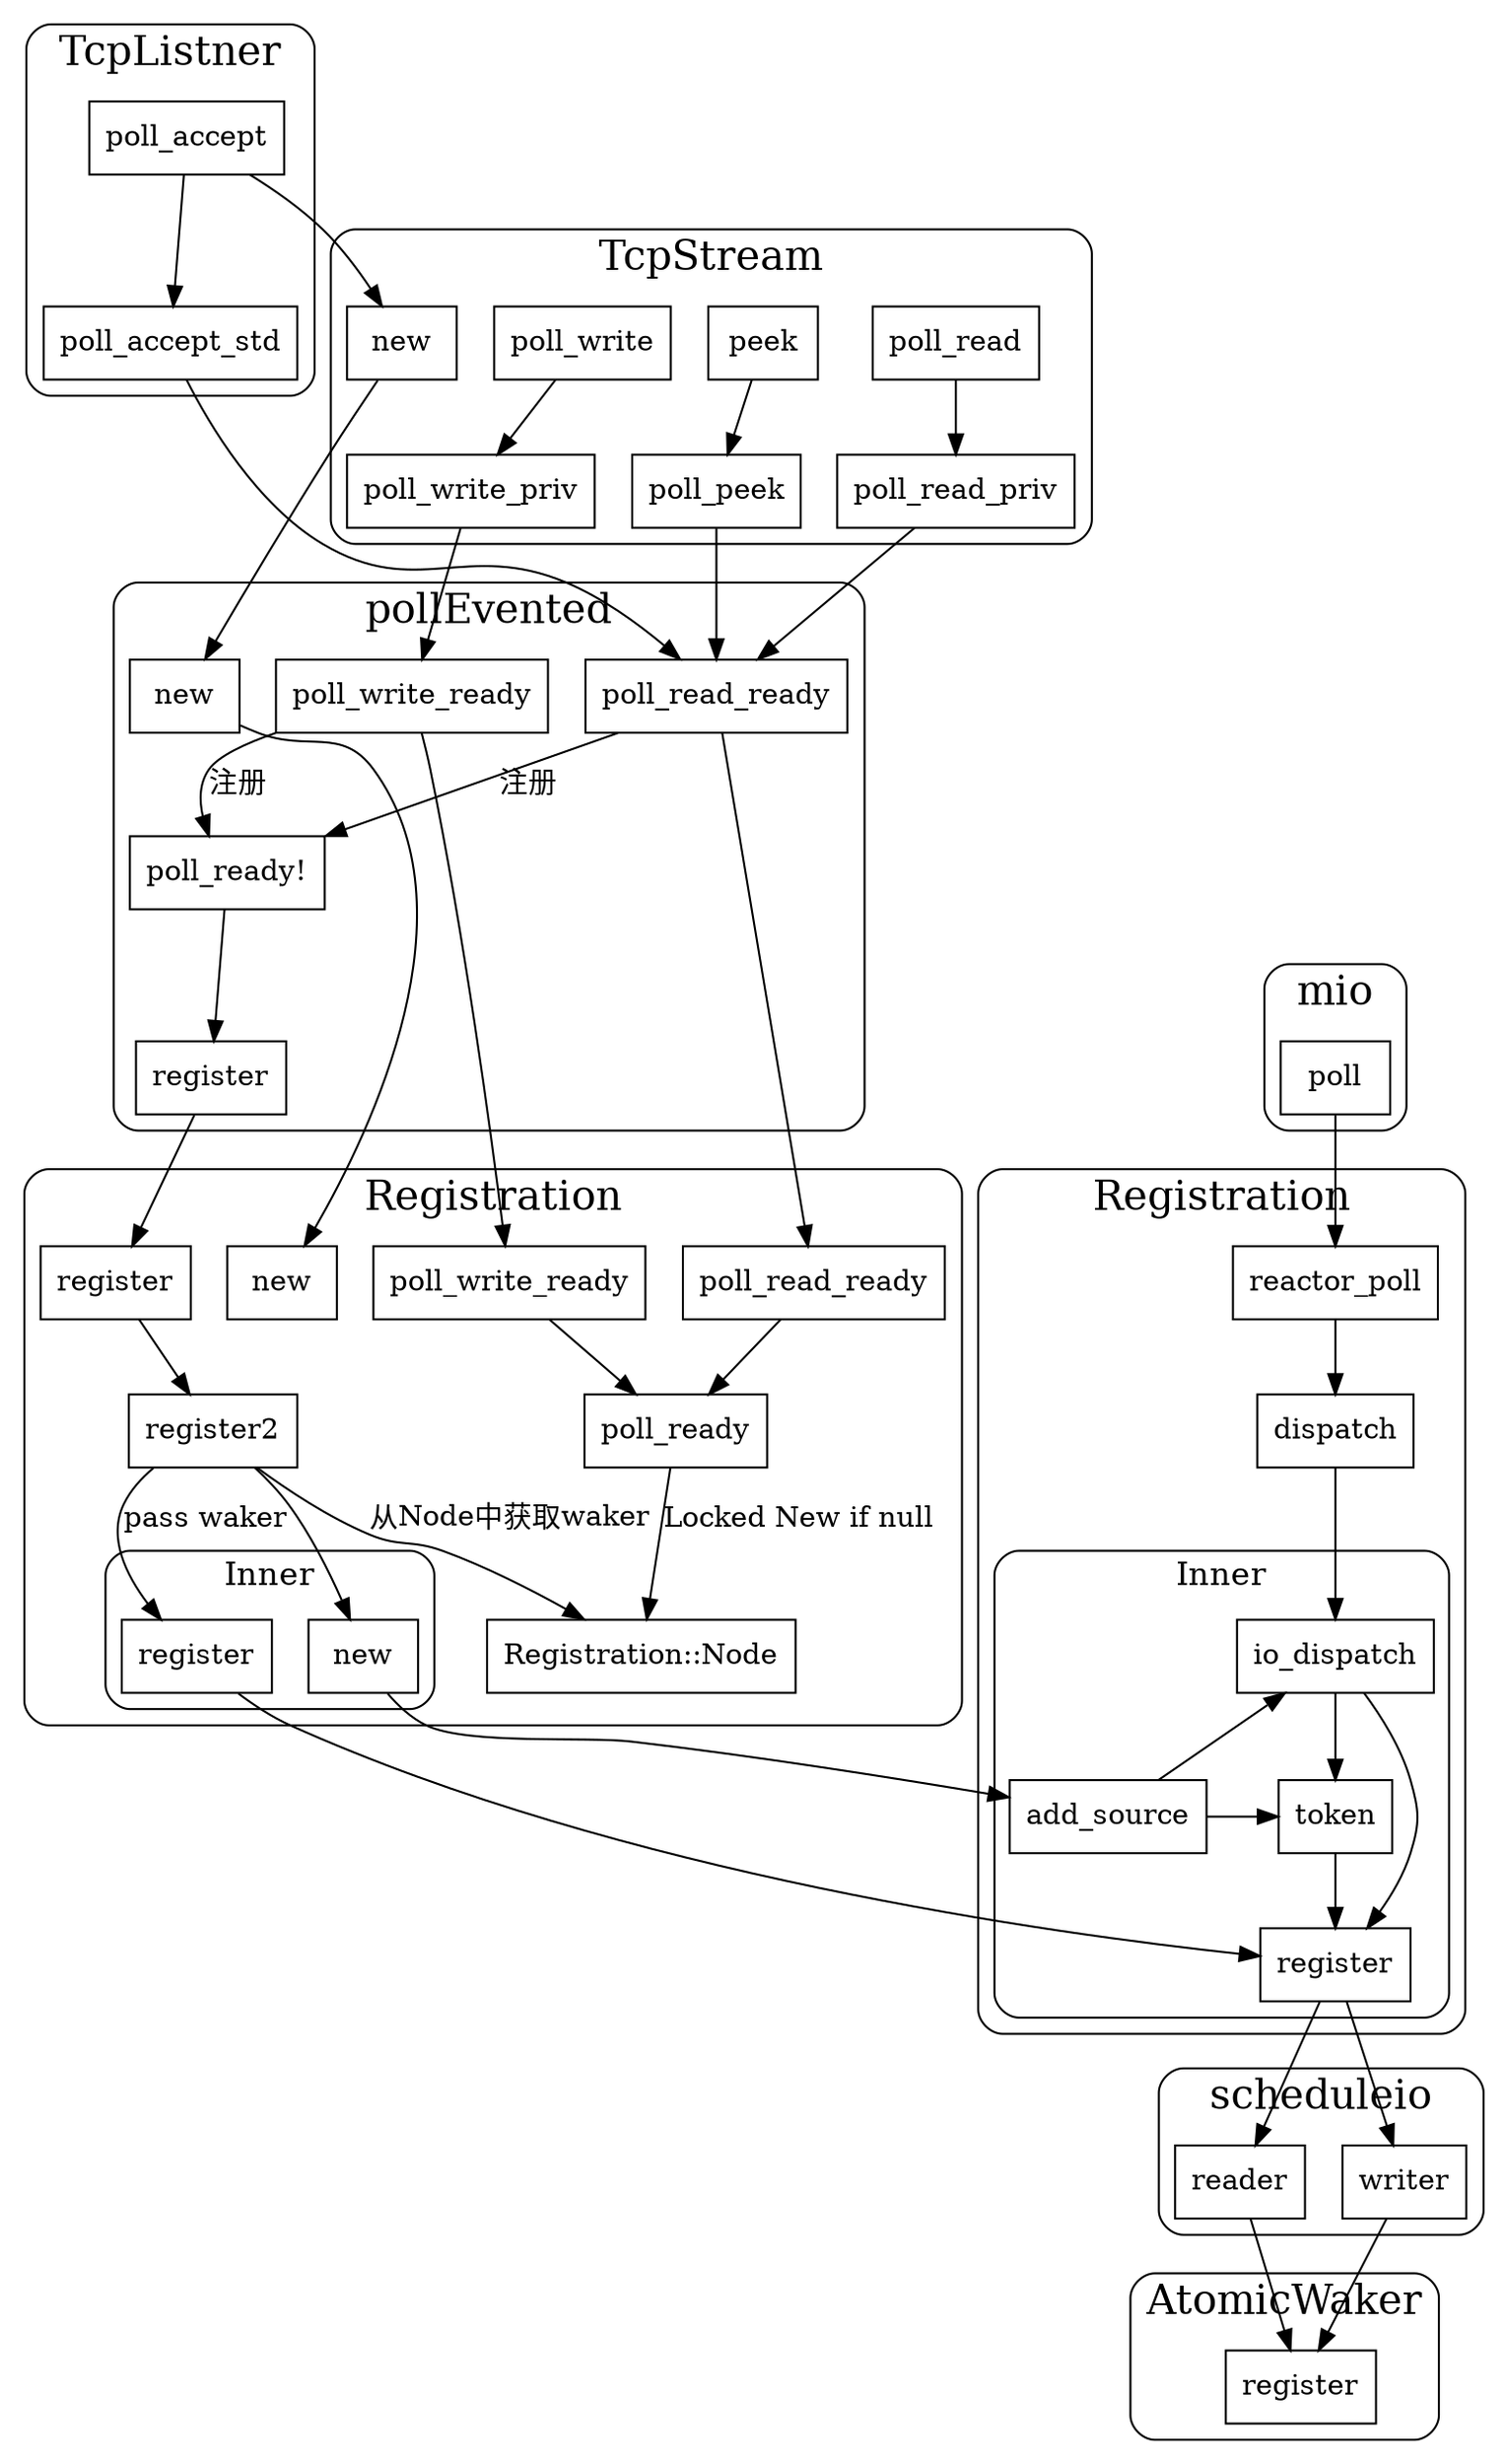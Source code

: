 //
// task-event-detail.dot
//
// Created on 28-09-2019 by xieyu
//
digraph task_event_detail {
  node[shape=box];
  subgraph cluster_TcpListner{
    graph[label="TcpListner";fontsize=20;style=rounded]
    poll_accept -> poll_accept_std;
  }

  subgraph cluster_TcpStream{
    graph[label="TcpStream";fontsize=20;style=rounded]
    TcpStream_new[label="new"];
    peek -> poll_peek;
    poll_read -> poll_read_priv;
    poll_write -> poll_write_priv;
  }

  subgraph cluster_PollEvented{
    graph[label="pollEvented";fontsize=20;style=rounded]
    PollEvented_new[label="new"];
    poll_read_ready;
    poll_write_ready;
    poll_ready[label="poll_ready!"];
    {poll_read_ready, poll_write_ready} -> poll_ready[label="注册"];
    poll_ready -> register;
  }

  subgraph cluster_Registration{
    graph[label="Registration";fontsize=20;style=rounded]
    Registration_new[label="new"];
    Registration_poll_read_ready[label="poll_read_ready"];
    Registration_poll_write_ready[label="poll_write_ready"];
    Registration_register[label="register"];
    Registration_register2[label="register2"];
    Registration_poll_ready[label="poll_ready"];
    Registration_Node[label="Registration::Node"];

    Registration_register -> Registration_register2;
    {Registration_poll_write_ready, Registration_poll_read_ready} -> Registration_poll_ready;
    Registration_poll_ready -> Registration_Node[label="Locked New if null"];

    subgraph cluster_inner {
      graph[label="Inner";fontsize=16;style=rounded]
      Registration_inner_new[label="new"];
      Registration_inner_register[label="register"];
    }

    Registration_register2 -> Registration_Node[label="从Node中获取waker"];
    Registration_register2 -> Registration_inner_new;
    Registration_register2 -> Registration_inner_register[label="pass waker"];
  }

  subgraph cluster_Reactor{
    graph[label="Registration";fontsize=20;style=rounded]
      subgraph cluster_Reactor_Inner{
        rankdir=LR;
        graph[label="Inner";fontsize=16;style=rounded]
        reactor_inner_register[label="register"];

        add_source -> io_dispatch;
        add_source -> token;
        io_dispatch -> token;
        {io_dispatch, token} -> reactor_inner_register;
        {rank=same; add_source, token; };
      }
      reactor_poll -> dispatch -> io_dispatch;
  }

  subgraph cluster_mio {
    graph[label="mio";fontsize=20;style=rounded]
    mio_poll[label="poll"];
  }

  subgraph cluster_scheduleio{
    graph[label="scheduleio";fontsize=20;style=rounded]
    reader;
    writer;
  }

  subgraph cluster_AtomicWaker{
    graph[label="AtomicWaker";fontsize=20;style=rounded]
    AtomicWaker_register[label="register"];
  }



  {poll_accept_std, poll_peek, poll_read_priv} -> poll_read_ready ->Registration_poll_read_ready;
  poll_write_priv -> poll_write_ready -> Registration_poll_write_ready;
  poll_accept -> TcpStream_new;
  {TcpStream_new} -> PollEvented_new -> Registration_new;
  register -> Registration_register;
  Registration_inner_new -> add_source;
  Registration_inner_register -> reactor_inner_register->{reader, writer}->AtomicWaker_register;
  mio_poll -> reactor_poll;
}
